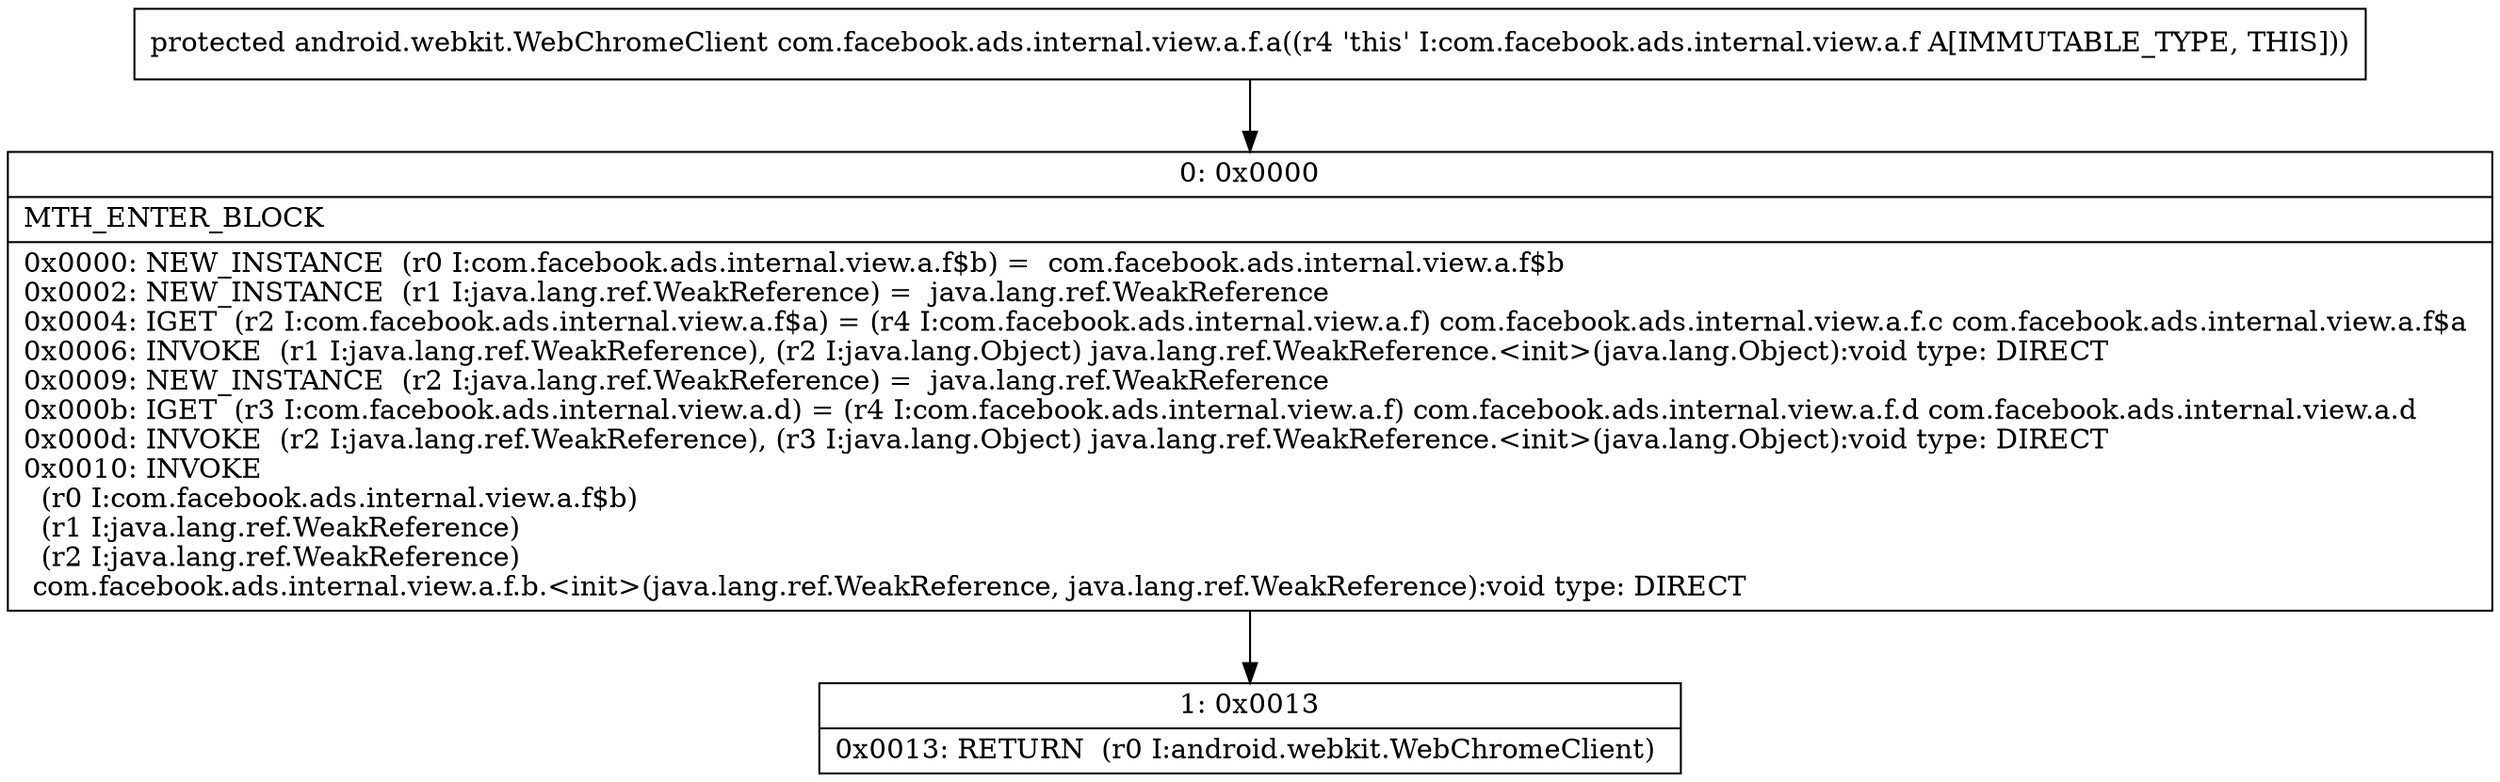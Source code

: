 digraph "CFG forcom.facebook.ads.internal.view.a.f.a()Landroid\/webkit\/WebChromeClient;" {
Node_0 [shape=record,label="{0\:\ 0x0000|MTH_ENTER_BLOCK\l|0x0000: NEW_INSTANCE  (r0 I:com.facebook.ads.internal.view.a.f$b) =  com.facebook.ads.internal.view.a.f$b \l0x0002: NEW_INSTANCE  (r1 I:java.lang.ref.WeakReference) =  java.lang.ref.WeakReference \l0x0004: IGET  (r2 I:com.facebook.ads.internal.view.a.f$a) = (r4 I:com.facebook.ads.internal.view.a.f) com.facebook.ads.internal.view.a.f.c com.facebook.ads.internal.view.a.f$a \l0x0006: INVOKE  (r1 I:java.lang.ref.WeakReference), (r2 I:java.lang.Object) java.lang.ref.WeakReference.\<init\>(java.lang.Object):void type: DIRECT \l0x0009: NEW_INSTANCE  (r2 I:java.lang.ref.WeakReference) =  java.lang.ref.WeakReference \l0x000b: IGET  (r3 I:com.facebook.ads.internal.view.a.d) = (r4 I:com.facebook.ads.internal.view.a.f) com.facebook.ads.internal.view.a.f.d com.facebook.ads.internal.view.a.d \l0x000d: INVOKE  (r2 I:java.lang.ref.WeakReference), (r3 I:java.lang.Object) java.lang.ref.WeakReference.\<init\>(java.lang.Object):void type: DIRECT \l0x0010: INVOKE  \l  (r0 I:com.facebook.ads.internal.view.a.f$b)\l  (r1 I:java.lang.ref.WeakReference)\l  (r2 I:java.lang.ref.WeakReference)\l com.facebook.ads.internal.view.a.f.b.\<init\>(java.lang.ref.WeakReference, java.lang.ref.WeakReference):void type: DIRECT \l}"];
Node_1 [shape=record,label="{1\:\ 0x0013|0x0013: RETURN  (r0 I:android.webkit.WebChromeClient) \l}"];
MethodNode[shape=record,label="{protected android.webkit.WebChromeClient com.facebook.ads.internal.view.a.f.a((r4 'this' I:com.facebook.ads.internal.view.a.f A[IMMUTABLE_TYPE, THIS])) }"];
MethodNode -> Node_0;
Node_0 -> Node_1;
}

